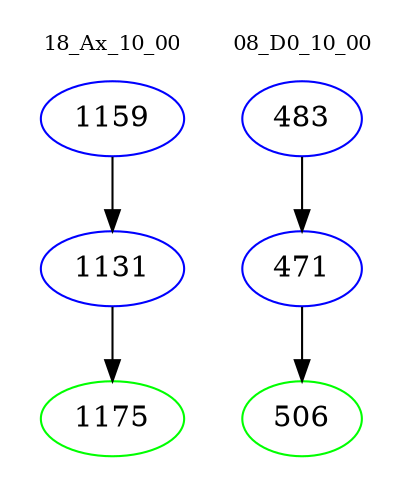 digraph{
subgraph cluster_0 {
color = white
label = "18_Ax_10_00";
fontsize=10;
T0_1159 [label="1159", color="blue"]
T0_1159 -> T0_1131 [color="black"]
T0_1131 [label="1131", color="blue"]
T0_1131 -> T0_1175 [color="black"]
T0_1175 [label="1175", color="green"]
}
subgraph cluster_1 {
color = white
label = "08_D0_10_00";
fontsize=10;
T1_483 [label="483", color="blue"]
T1_483 -> T1_471 [color="black"]
T1_471 [label="471", color="blue"]
T1_471 -> T1_506 [color="black"]
T1_506 [label="506", color="green"]
}
}
